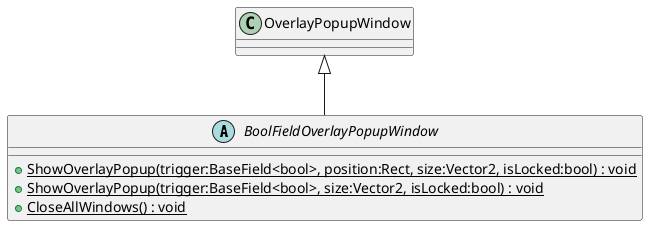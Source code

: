 @startuml
abstract class BoolFieldOverlayPopupWindow {
    + {static} ShowOverlayPopup(trigger:BaseField<bool>, position:Rect, size:Vector2, isLocked:bool) : void
    + {static} ShowOverlayPopup(trigger:BaseField<bool>, size:Vector2, isLocked:bool) : void
    + {static} CloseAllWindows() : void
}
OverlayPopupWindow <|-- BoolFieldOverlayPopupWindow
@enduml
